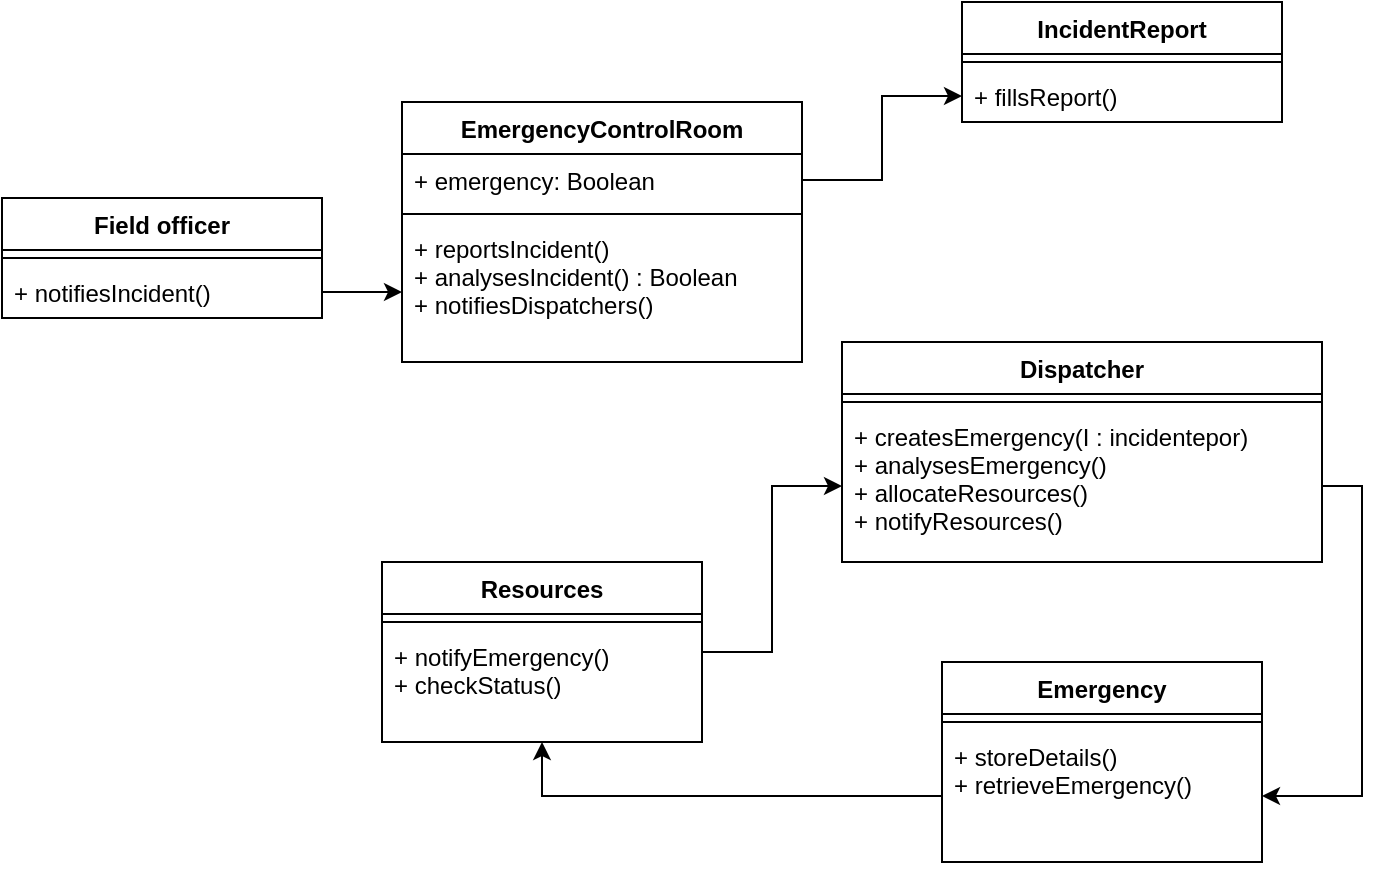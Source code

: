 <mxfile version="17.1.4" type="github">
  <diagram id="C5RBs43oDa-KdzZeNtuy" name="Page-1">
    <mxGraphModel dx="945" dy="620" grid="1" gridSize="10" guides="1" tooltips="1" connect="1" arrows="1" fold="1" page="1" pageScale="1" pageWidth="827" pageHeight="1169" math="0" shadow="0">
      <root>
        <mxCell id="WIyWlLk6GJQsqaUBKTNV-0" />
        <mxCell id="WIyWlLk6GJQsqaUBKTNV-1" parent="WIyWlLk6GJQsqaUBKTNV-0" />
        <mxCell id="WCOFgov-7inqY0m2QDNA-10" value="Field officer" style="swimlane;fontStyle=1;align=center;verticalAlign=top;childLayout=stackLayout;horizontal=1;startSize=26;horizontalStack=0;resizeParent=1;resizeParentMax=0;resizeLast=0;collapsible=1;marginBottom=0;" vertex="1" parent="WIyWlLk6GJQsqaUBKTNV-1">
          <mxGeometry x="30" y="198" width="160" height="60" as="geometry" />
        </mxCell>
        <mxCell id="WCOFgov-7inqY0m2QDNA-12" value="" style="line;strokeWidth=1;fillColor=none;align=left;verticalAlign=middle;spacingTop=-1;spacingLeft=3;spacingRight=3;rotatable=0;labelPosition=right;points=[];portConstraint=eastwest;" vertex="1" parent="WCOFgov-7inqY0m2QDNA-10">
          <mxGeometry y="26" width="160" height="8" as="geometry" />
        </mxCell>
        <mxCell id="WCOFgov-7inqY0m2QDNA-13" value="+ notifiesIncident()" style="text;strokeColor=none;fillColor=none;align=left;verticalAlign=top;spacingLeft=4;spacingRight=4;overflow=hidden;rotatable=0;points=[[0,0.5],[1,0.5]];portConstraint=eastwest;" vertex="1" parent="WCOFgov-7inqY0m2QDNA-10">
          <mxGeometry y="34" width="160" height="26" as="geometry" />
        </mxCell>
        <mxCell id="WCOFgov-7inqY0m2QDNA-19" value="EmergencyControlRoom" style="swimlane;fontStyle=1;align=center;verticalAlign=top;childLayout=stackLayout;horizontal=1;startSize=26;horizontalStack=0;resizeParent=1;resizeParentMax=0;resizeLast=0;collapsible=1;marginBottom=0;" vertex="1" parent="WIyWlLk6GJQsqaUBKTNV-1">
          <mxGeometry x="230" y="150" width="200" height="130" as="geometry" />
        </mxCell>
        <mxCell id="WCOFgov-7inqY0m2QDNA-20" value="+ emergency: Boolean" style="text;strokeColor=none;fillColor=none;align=left;verticalAlign=top;spacingLeft=4;spacingRight=4;overflow=hidden;rotatable=0;points=[[0,0.5],[1,0.5]];portConstraint=eastwest;" vertex="1" parent="WCOFgov-7inqY0m2QDNA-19">
          <mxGeometry y="26" width="200" height="26" as="geometry" />
        </mxCell>
        <mxCell id="WCOFgov-7inqY0m2QDNA-21" value="" style="line;strokeWidth=1;fillColor=none;align=left;verticalAlign=middle;spacingTop=-1;spacingLeft=3;spacingRight=3;rotatable=0;labelPosition=right;points=[];portConstraint=eastwest;" vertex="1" parent="WCOFgov-7inqY0m2QDNA-19">
          <mxGeometry y="52" width="200" height="8" as="geometry" />
        </mxCell>
        <mxCell id="WCOFgov-7inqY0m2QDNA-22" value="+ reportsIncident()&#xa;+ analysesIncident() : Boolean&#xa;+ notifiesDispatchers()&#xa;" style="text;strokeColor=none;fillColor=none;align=left;verticalAlign=top;spacingLeft=4;spacingRight=4;overflow=hidden;rotatable=0;points=[[0,0.5],[1,0.5]];portConstraint=eastwest;" vertex="1" parent="WCOFgov-7inqY0m2QDNA-19">
          <mxGeometry y="60" width="200" height="70" as="geometry" />
        </mxCell>
        <mxCell id="WCOFgov-7inqY0m2QDNA-25" value="IncidentReport" style="swimlane;fontStyle=1;align=center;verticalAlign=top;childLayout=stackLayout;horizontal=1;startSize=26;horizontalStack=0;resizeParent=1;resizeParentMax=0;resizeLast=0;collapsible=1;marginBottom=0;" vertex="1" parent="WIyWlLk6GJQsqaUBKTNV-1">
          <mxGeometry x="510" y="100" width="160" height="60" as="geometry" />
        </mxCell>
        <mxCell id="WCOFgov-7inqY0m2QDNA-27" value="" style="line;strokeWidth=1;fillColor=none;align=left;verticalAlign=middle;spacingTop=-1;spacingLeft=3;spacingRight=3;rotatable=0;labelPosition=right;points=[];portConstraint=eastwest;" vertex="1" parent="WCOFgov-7inqY0m2QDNA-25">
          <mxGeometry y="26" width="160" height="8" as="geometry" />
        </mxCell>
        <mxCell id="WCOFgov-7inqY0m2QDNA-28" value="+ fillsReport()" style="text;strokeColor=none;fillColor=none;align=left;verticalAlign=top;spacingLeft=4;spacingRight=4;overflow=hidden;rotatable=0;points=[[0,0.5],[1,0.5]];portConstraint=eastwest;" vertex="1" parent="WCOFgov-7inqY0m2QDNA-25">
          <mxGeometry y="34" width="160" height="26" as="geometry" />
        </mxCell>
        <mxCell id="WCOFgov-7inqY0m2QDNA-31" style="edgeStyle=orthogonalEdgeStyle;rounded=0;orthogonalLoop=1;jettySize=auto;html=1;entryX=0;entryY=0.5;entryDx=0;entryDy=0;" edge="1" parent="WIyWlLk6GJQsqaUBKTNV-1" source="WCOFgov-7inqY0m2QDNA-13" target="WCOFgov-7inqY0m2QDNA-22">
          <mxGeometry relative="1" as="geometry" />
        </mxCell>
        <mxCell id="WCOFgov-7inqY0m2QDNA-34" value="Dispatcher" style="swimlane;fontStyle=1;align=center;verticalAlign=top;childLayout=stackLayout;horizontal=1;startSize=26;horizontalStack=0;resizeParent=1;resizeParentMax=0;resizeLast=0;collapsible=1;marginBottom=0;" vertex="1" parent="WIyWlLk6GJQsqaUBKTNV-1">
          <mxGeometry x="450" y="270" width="240" height="110" as="geometry" />
        </mxCell>
        <mxCell id="WCOFgov-7inqY0m2QDNA-36" value="" style="line;strokeWidth=1;fillColor=none;align=left;verticalAlign=middle;spacingTop=-1;spacingLeft=3;spacingRight=3;rotatable=0;labelPosition=right;points=[];portConstraint=eastwest;" vertex="1" parent="WCOFgov-7inqY0m2QDNA-34">
          <mxGeometry y="26" width="240" height="8" as="geometry" />
        </mxCell>
        <mxCell id="WCOFgov-7inqY0m2QDNA-37" value="+ createsEmergency(I : incidentepor)&#xa;+ analysesEmergency()&#xa;+ allocateResources()&#xa;+ notifyResources()" style="text;strokeColor=none;fillColor=none;align=left;verticalAlign=top;spacingLeft=4;spacingRight=4;overflow=hidden;rotatable=0;points=[[0,0.5],[1,0.5]];portConstraint=eastwest;" vertex="1" parent="WCOFgov-7inqY0m2QDNA-34">
          <mxGeometry y="34" width="240" height="76" as="geometry" />
        </mxCell>
        <mxCell id="WCOFgov-7inqY0m2QDNA-38" value="Emergency" style="swimlane;fontStyle=1;align=center;verticalAlign=top;childLayout=stackLayout;horizontal=1;startSize=26;horizontalStack=0;resizeParent=1;resizeParentMax=0;resizeLast=0;collapsible=1;marginBottom=0;" vertex="1" parent="WIyWlLk6GJQsqaUBKTNV-1">
          <mxGeometry x="500" y="430" width="160" height="100" as="geometry" />
        </mxCell>
        <mxCell id="WCOFgov-7inqY0m2QDNA-40" value="" style="line;strokeWidth=1;fillColor=none;align=left;verticalAlign=middle;spacingTop=-1;spacingLeft=3;spacingRight=3;rotatable=0;labelPosition=right;points=[];portConstraint=eastwest;" vertex="1" parent="WCOFgov-7inqY0m2QDNA-38">
          <mxGeometry y="26" width="160" height="8" as="geometry" />
        </mxCell>
        <mxCell id="WCOFgov-7inqY0m2QDNA-41" value="+ storeDetails()&#xa;+ retrieveEmergency()" style="text;strokeColor=none;fillColor=none;align=left;verticalAlign=top;spacingLeft=4;spacingRight=4;overflow=hidden;rotatable=0;points=[[0,0.5],[1,0.5]];portConstraint=eastwest;" vertex="1" parent="WCOFgov-7inqY0m2QDNA-38">
          <mxGeometry y="34" width="160" height="66" as="geometry" />
        </mxCell>
        <mxCell id="WCOFgov-7inqY0m2QDNA-43" style="edgeStyle=orthogonalEdgeStyle;rounded=0;orthogonalLoop=1;jettySize=auto;html=1;entryX=0;entryY=0.5;entryDx=0;entryDy=0;" edge="1" parent="WIyWlLk6GJQsqaUBKTNV-1" source="WCOFgov-7inqY0m2QDNA-20" target="WCOFgov-7inqY0m2QDNA-28">
          <mxGeometry relative="1" as="geometry" />
        </mxCell>
        <mxCell id="WCOFgov-7inqY0m2QDNA-57" style="edgeStyle=orthogonalEdgeStyle;rounded=0;orthogonalLoop=1;jettySize=auto;html=1;" edge="1" parent="WIyWlLk6GJQsqaUBKTNV-1" source="WCOFgov-7inqY0m2QDNA-48" target="WCOFgov-7inqY0m2QDNA-37">
          <mxGeometry relative="1" as="geometry" />
        </mxCell>
        <mxCell id="WCOFgov-7inqY0m2QDNA-48" value="Resources" style="swimlane;fontStyle=1;align=center;verticalAlign=top;childLayout=stackLayout;horizontal=1;startSize=26;horizontalStack=0;resizeParent=1;resizeParentMax=0;resizeLast=0;collapsible=1;marginBottom=0;" vertex="1" parent="WIyWlLk6GJQsqaUBKTNV-1">
          <mxGeometry x="220" y="380" width="160" height="90" as="geometry" />
        </mxCell>
        <mxCell id="WCOFgov-7inqY0m2QDNA-50" value="" style="line;strokeWidth=1;fillColor=none;align=left;verticalAlign=middle;spacingTop=-1;spacingLeft=3;spacingRight=3;rotatable=0;labelPosition=right;points=[];portConstraint=eastwest;" vertex="1" parent="WCOFgov-7inqY0m2QDNA-48">
          <mxGeometry y="26" width="160" height="8" as="geometry" />
        </mxCell>
        <mxCell id="WCOFgov-7inqY0m2QDNA-51" value="+ notifyEmergency()&#xa;+ checkStatus()" style="text;strokeColor=none;fillColor=none;align=left;verticalAlign=top;spacingLeft=4;spacingRight=4;overflow=hidden;rotatable=0;points=[[0,0.5],[1,0.5]];portConstraint=eastwest;" vertex="1" parent="WCOFgov-7inqY0m2QDNA-48">
          <mxGeometry y="34" width="160" height="56" as="geometry" />
        </mxCell>
        <mxCell id="WCOFgov-7inqY0m2QDNA-56" style="edgeStyle=orthogonalEdgeStyle;rounded=0;orthogonalLoop=1;jettySize=auto;html=1;entryX=0.5;entryY=1;entryDx=0;entryDy=0;entryPerimeter=0;" edge="1" parent="WIyWlLk6GJQsqaUBKTNV-1" source="WCOFgov-7inqY0m2QDNA-41" target="WCOFgov-7inqY0m2QDNA-51">
          <mxGeometry relative="1" as="geometry" />
        </mxCell>
        <mxCell id="WCOFgov-7inqY0m2QDNA-60" style="edgeStyle=orthogonalEdgeStyle;rounded=0;orthogonalLoop=1;jettySize=auto;html=1;entryX=1;entryY=0.5;entryDx=0;entryDy=0;" edge="1" parent="WIyWlLk6GJQsqaUBKTNV-1" source="WCOFgov-7inqY0m2QDNA-37" target="WCOFgov-7inqY0m2QDNA-41">
          <mxGeometry relative="1" as="geometry" />
        </mxCell>
      </root>
    </mxGraphModel>
  </diagram>
</mxfile>
